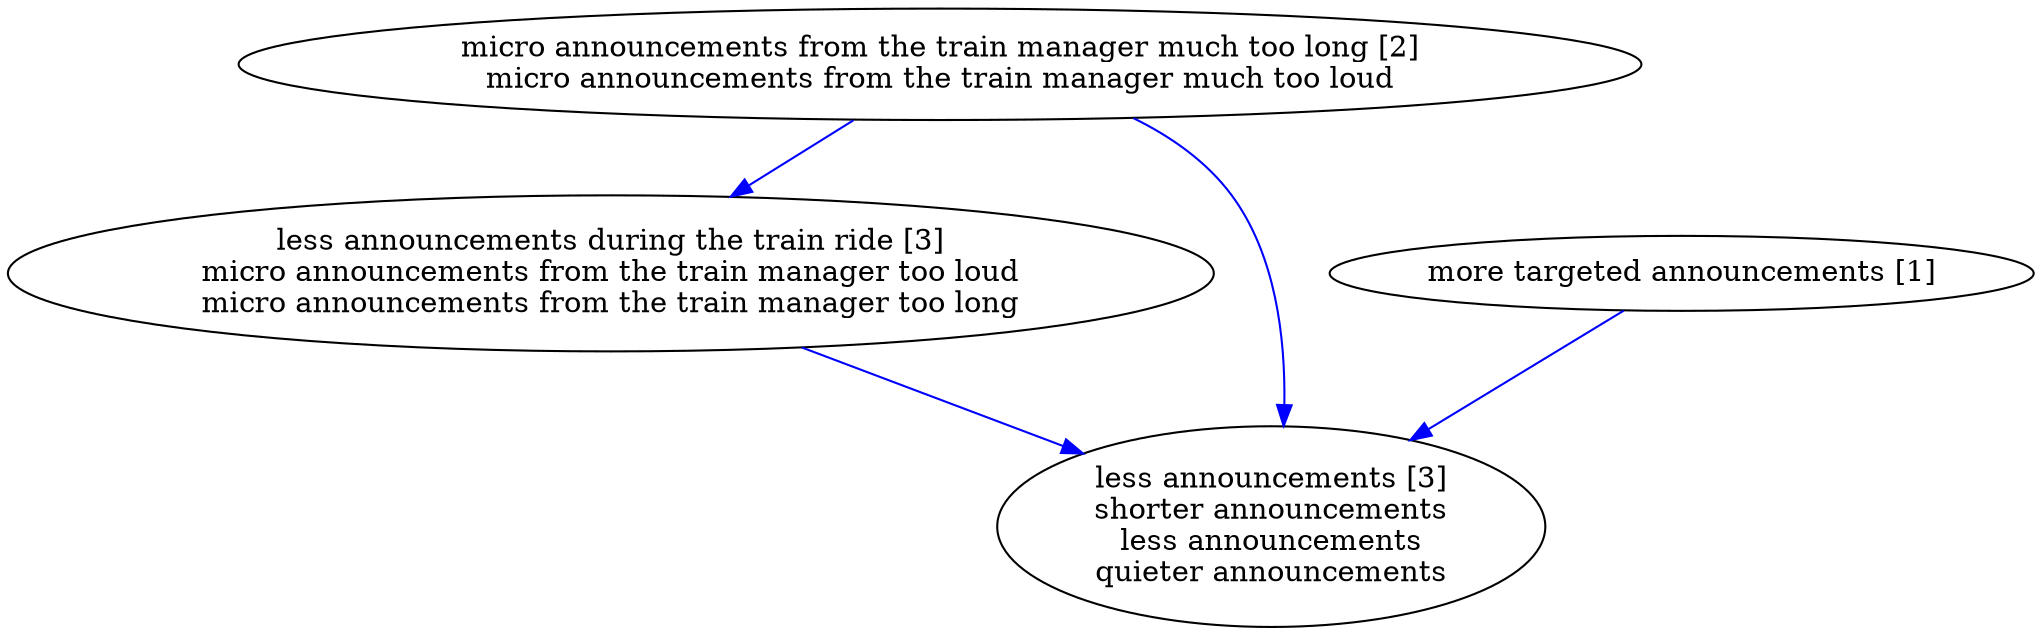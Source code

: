digraph collapsedGraph {
"less announcements during the train ride [3]\nmicro announcements from the train manager too loud\nmicro announcements from the train manager too long""less announcements [3]\nshorter announcements\nless announcements\nquieter announcements""micro announcements from the train manager much too long [2]\nmicro announcements from the train manager much too loud""more targeted announcements [1]""micro announcements from the train manager much too long [2]\nmicro announcements from the train manager much too loud" -> "less announcements [3]\nshorter announcements\nless announcements\nquieter announcements" [color=blue]
"micro announcements from the train manager much too long [2]\nmicro announcements from the train manager much too loud" -> "less announcements during the train ride [3]\nmicro announcements from the train manager too loud\nmicro announcements from the train manager too long" [color=blue]
"less announcements during the train ride [3]\nmicro announcements from the train manager too loud\nmicro announcements from the train manager too long" -> "less announcements [3]\nshorter announcements\nless announcements\nquieter announcements" [color=blue]
"more targeted announcements [1]" -> "less announcements [3]\nshorter announcements\nless announcements\nquieter announcements" [color=blue]
}